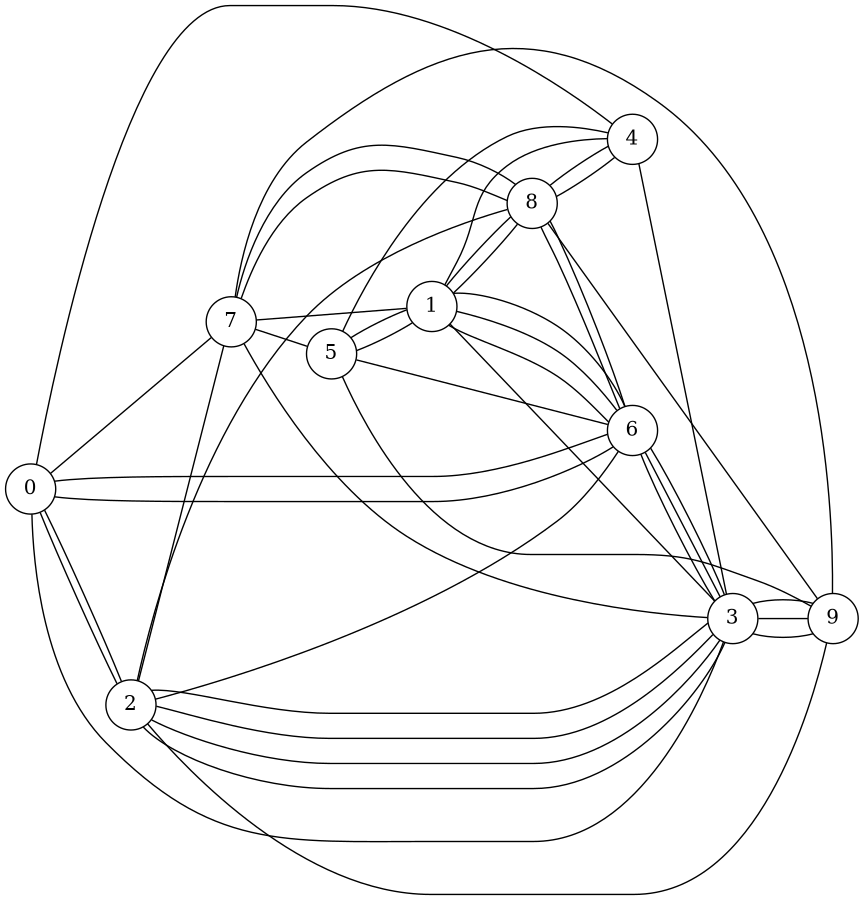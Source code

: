 graph unix {
	graph [ dpi = 300 ];
	node [shape=circle];
	size="6,6";
	rankdir="LR";

	"0" -- "2"
	"0" -- "6"
	"1" -- "8"
	"1" -- "8"
	"1" -- "5"
	"1" -- "6"
	"1" -- "4"
	"2" -- "3"
	"2" -- "3"
	"2" -- "6"
	"2" -- "7"
	"2" -- "0"
	"3" -- "2"
	"3" -- "2"
	"3" -- "1"
	"3" -- "9"
	"3" -- "0"
	"3" -- "7"
	"3" -- "9"
	"3" -- "6"
	"4" -- "0"
	"4" -- "3"
	"5" -- "1"
	"5" -- "4"
	"6" -- "1"
	"6" -- "5"
	"6" -- "3"
	"6" -- "1"
	"6" -- "0"
	"6" -- "3"
	"7" -- "8"
	"7" -- "1"
	"7" -- "5"
	"7" -- "8"
	"7" -- "0"
	"8" -- "6"
	"8" -- "9"
	"8" -- "4"
	"8" -- "2"
	"8" -- "6"
	"8" -- "4"
	"9" -- "3"
	"9" -- "5"
	"9" -- "7"
	"9" -- "2"
}

